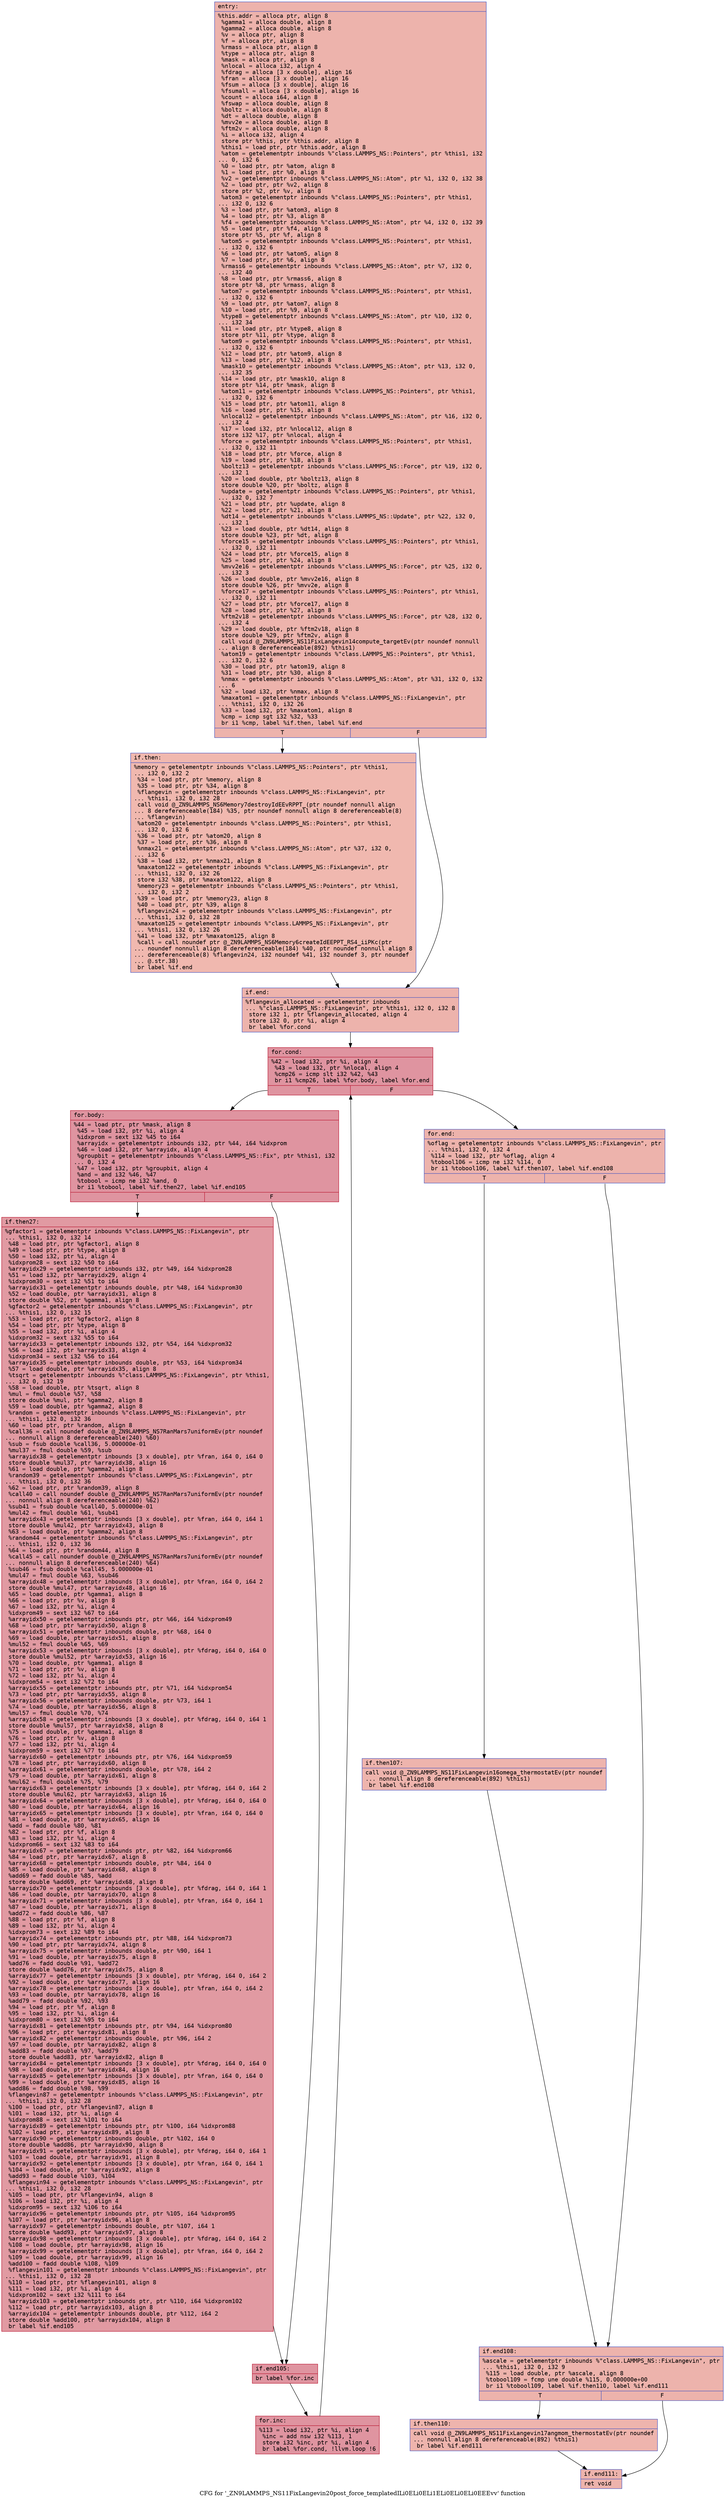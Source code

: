 digraph "CFG for '_ZN9LAMMPS_NS11FixLangevin20post_force_templatedILi0ELi0ELi1ELi0ELi0ELi0EEEvv' function" {
	label="CFG for '_ZN9LAMMPS_NS11FixLangevin20post_force_templatedILi0ELi0ELi1ELi0ELi0ELi0EEEvv' function";

	Node0x55e6b2292ca0 [shape=record,color="#3d50c3ff", style=filled, fillcolor="#d6524470" fontname="Courier",label="{entry:\l|  %this.addr = alloca ptr, align 8\l  %gamma1 = alloca double, align 8\l  %gamma2 = alloca double, align 8\l  %v = alloca ptr, align 8\l  %f = alloca ptr, align 8\l  %rmass = alloca ptr, align 8\l  %type = alloca ptr, align 8\l  %mask = alloca ptr, align 8\l  %nlocal = alloca i32, align 4\l  %fdrag = alloca [3 x double], align 16\l  %fran = alloca [3 x double], align 16\l  %fsum = alloca [3 x double], align 16\l  %fsumall = alloca [3 x double], align 16\l  %count = alloca i64, align 8\l  %fswap = alloca double, align 8\l  %boltz = alloca double, align 8\l  %dt = alloca double, align 8\l  %mvv2e = alloca double, align 8\l  %ftm2v = alloca double, align 8\l  %i = alloca i32, align 4\l  store ptr %this, ptr %this.addr, align 8\l  %this1 = load ptr, ptr %this.addr, align 8\l  %atom = getelementptr inbounds %\"class.LAMMPS_NS::Pointers\", ptr %this1, i32\l... 0, i32 6\l  %0 = load ptr, ptr %atom, align 8\l  %1 = load ptr, ptr %0, align 8\l  %v2 = getelementptr inbounds %\"class.LAMMPS_NS::Atom\", ptr %1, i32 0, i32 38\l  %2 = load ptr, ptr %v2, align 8\l  store ptr %2, ptr %v, align 8\l  %atom3 = getelementptr inbounds %\"class.LAMMPS_NS::Pointers\", ptr %this1,\l... i32 0, i32 6\l  %3 = load ptr, ptr %atom3, align 8\l  %4 = load ptr, ptr %3, align 8\l  %f4 = getelementptr inbounds %\"class.LAMMPS_NS::Atom\", ptr %4, i32 0, i32 39\l  %5 = load ptr, ptr %f4, align 8\l  store ptr %5, ptr %f, align 8\l  %atom5 = getelementptr inbounds %\"class.LAMMPS_NS::Pointers\", ptr %this1,\l... i32 0, i32 6\l  %6 = load ptr, ptr %atom5, align 8\l  %7 = load ptr, ptr %6, align 8\l  %rmass6 = getelementptr inbounds %\"class.LAMMPS_NS::Atom\", ptr %7, i32 0,\l... i32 40\l  %8 = load ptr, ptr %rmass6, align 8\l  store ptr %8, ptr %rmass, align 8\l  %atom7 = getelementptr inbounds %\"class.LAMMPS_NS::Pointers\", ptr %this1,\l... i32 0, i32 6\l  %9 = load ptr, ptr %atom7, align 8\l  %10 = load ptr, ptr %9, align 8\l  %type8 = getelementptr inbounds %\"class.LAMMPS_NS::Atom\", ptr %10, i32 0,\l... i32 34\l  %11 = load ptr, ptr %type8, align 8\l  store ptr %11, ptr %type, align 8\l  %atom9 = getelementptr inbounds %\"class.LAMMPS_NS::Pointers\", ptr %this1,\l... i32 0, i32 6\l  %12 = load ptr, ptr %atom9, align 8\l  %13 = load ptr, ptr %12, align 8\l  %mask10 = getelementptr inbounds %\"class.LAMMPS_NS::Atom\", ptr %13, i32 0,\l... i32 35\l  %14 = load ptr, ptr %mask10, align 8\l  store ptr %14, ptr %mask, align 8\l  %atom11 = getelementptr inbounds %\"class.LAMMPS_NS::Pointers\", ptr %this1,\l... i32 0, i32 6\l  %15 = load ptr, ptr %atom11, align 8\l  %16 = load ptr, ptr %15, align 8\l  %nlocal12 = getelementptr inbounds %\"class.LAMMPS_NS::Atom\", ptr %16, i32 0,\l... i32 4\l  %17 = load i32, ptr %nlocal12, align 8\l  store i32 %17, ptr %nlocal, align 4\l  %force = getelementptr inbounds %\"class.LAMMPS_NS::Pointers\", ptr %this1,\l... i32 0, i32 11\l  %18 = load ptr, ptr %force, align 8\l  %19 = load ptr, ptr %18, align 8\l  %boltz13 = getelementptr inbounds %\"class.LAMMPS_NS::Force\", ptr %19, i32 0,\l... i32 1\l  %20 = load double, ptr %boltz13, align 8\l  store double %20, ptr %boltz, align 8\l  %update = getelementptr inbounds %\"class.LAMMPS_NS::Pointers\", ptr %this1,\l... i32 0, i32 7\l  %21 = load ptr, ptr %update, align 8\l  %22 = load ptr, ptr %21, align 8\l  %dt14 = getelementptr inbounds %\"class.LAMMPS_NS::Update\", ptr %22, i32 0,\l... i32 1\l  %23 = load double, ptr %dt14, align 8\l  store double %23, ptr %dt, align 8\l  %force15 = getelementptr inbounds %\"class.LAMMPS_NS::Pointers\", ptr %this1,\l... i32 0, i32 11\l  %24 = load ptr, ptr %force15, align 8\l  %25 = load ptr, ptr %24, align 8\l  %mvv2e16 = getelementptr inbounds %\"class.LAMMPS_NS::Force\", ptr %25, i32 0,\l... i32 3\l  %26 = load double, ptr %mvv2e16, align 8\l  store double %26, ptr %mvv2e, align 8\l  %force17 = getelementptr inbounds %\"class.LAMMPS_NS::Pointers\", ptr %this1,\l... i32 0, i32 11\l  %27 = load ptr, ptr %force17, align 8\l  %28 = load ptr, ptr %27, align 8\l  %ftm2v18 = getelementptr inbounds %\"class.LAMMPS_NS::Force\", ptr %28, i32 0,\l... i32 4\l  %29 = load double, ptr %ftm2v18, align 8\l  store double %29, ptr %ftm2v, align 8\l  call void @_ZN9LAMMPS_NS11FixLangevin14compute_targetEv(ptr noundef nonnull\l... align 8 dereferenceable(892) %this1)\l  %atom19 = getelementptr inbounds %\"class.LAMMPS_NS::Pointers\", ptr %this1,\l... i32 0, i32 6\l  %30 = load ptr, ptr %atom19, align 8\l  %31 = load ptr, ptr %30, align 8\l  %nmax = getelementptr inbounds %\"class.LAMMPS_NS::Atom\", ptr %31, i32 0, i32\l... 6\l  %32 = load i32, ptr %nmax, align 8\l  %maxatom1 = getelementptr inbounds %\"class.LAMMPS_NS::FixLangevin\", ptr\l... %this1, i32 0, i32 26\l  %33 = load i32, ptr %maxatom1, align 8\l  %cmp = icmp sgt i32 %32, %33\l  br i1 %cmp, label %if.then, label %if.end\l|{<s0>T|<s1>F}}"];
	Node0x55e6b2292ca0:s0 -> Node0x55e6b22a1180[tooltip="entry -> if.then\nProbability 50.00%" ];
	Node0x55e6b2292ca0:s1 -> Node0x55e6b22a11f0[tooltip="entry -> if.end\nProbability 50.00%" ];
	Node0x55e6b22a1180 [shape=record,color="#3d50c3ff", style=filled, fillcolor="#dc5d4a70" fontname="Courier",label="{if.then:\l|  %memory = getelementptr inbounds %\"class.LAMMPS_NS::Pointers\", ptr %this1,\l... i32 0, i32 2\l  %34 = load ptr, ptr %memory, align 8\l  %35 = load ptr, ptr %34, align 8\l  %flangevin = getelementptr inbounds %\"class.LAMMPS_NS::FixLangevin\", ptr\l... %this1, i32 0, i32 28\l  call void @_ZN9LAMMPS_NS6Memory7destroyIdEEvRPPT_(ptr noundef nonnull align\l... 8 dereferenceable(184) %35, ptr noundef nonnull align 8 dereferenceable(8)\l... %flangevin)\l  %atom20 = getelementptr inbounds %\"class.LAMMPS_NS::Pointers\", ptr %this1,\l... i32 0, i32 6\l  %36 = load ptr, ptr %atom20, align 8\l  %37 = load ptr, ptr %36, align 8\l  %nmax21 = getelementptr inbounds %\"class.LAMMPS_NS::Atom\", ptr %37, i32 0,\l... i32 6\l  %38 = load i32, ptr %nmax21, align 8\l  %maxatom122 = getelementptr inbounds %\"class.LAMMPS_NS::FixLangevin\", ptr\l... %this1, i32 0, i32 26\l  store i32 %38, ptr %maxatom122, align 8\l  %memory23 = getelementptr inbounds %\"class.LAMMPS_NS::Pointers\", ptr %this1,\l... i32 0, i32 2\l  %39 = load ptr, ptr %memory23, align 8\l  %40 = load ptr, ptr %39, align 8\l  %flangevin24 = getelementptr inbounds %\"class.LAMMPS_NS::FixLangevin\", ptr\l... %this1, i32 0, i32 28\l  %maxatom125 = getelementptr inbounds %\"class.LAMMPS_NS::FixLangevin\", ptr\l... %this1, i32 0, i32 26\l  %41 = load i32, ptr %maxatom125, align 8\l  %call = call noundef ptr @_ZN9LAMMPS_NS6Memory6createIdEEPPT_RS4_iiPKc(ptr\l... noundef nonnull align 8 dereferenceable(184) %40, ptr noundef nonnull align 8\l... dereferenceable(8) %flangevin24, i32 noundef %41, i32 noundef 3, ptr noundef\l... @.str.38)\l  br label %if.end\l}"];
	Node0x55e6b22a1180 -> Node0x55e6b22a11f0[tooltip="if.then -> if.end\nProbability 100.00%" ];
	Node0x55e6b22a11f0 [shape=record,color="#3d50c3ff", style=filled, fillcolor="#d6524470" fontname="Courier",label="{if.end:\l|  %flangevin_allocated = getelementptr inbounds\l... %\"class.LAMMPS_NS::FixLangevin\", ptr %this1, i32 0, i32 8\l  store i32 1, ptr %flangevin_allocated, align 4\l  store i32 0, ptr %i, align 4\l  br label %for.cond\l}"];
	Node0x55e6b22a11f0 -> Node0x55e6b22a27f0[tooltip="if.end -> for.cond\nProbability 100.00%" ];
	Node0x55e6b22a27f0 [shape=record,color="#b70d28ff", style=filled, fillcolor="#b70d2870" fontname="Courier",label="{for.cond:\l|  %42 = load i32, ptr %i, align 4\l  %43 = load i32, ptr %nlocal, align 4\l  %cmp26 = icmp slt i32 %42, %43\l  br i1 %cmp26, label %for.body, label %for.end\l|{<s0>T|<s1>F}}"];
	Node0x55e6b22a27f0:s0 -> Node0x55e6b22a2a40[tooltip="for.cond -> for.body\nProbability 96.88%" ];
	Node0x55e6b22a27f0:s1 -> Node0x55e6b22a2a90[tooltip="for.cond -> for.end\nProbability 3.12%" ];
	Node0x55e6b22a2a40 [shape=record,color="#b70d28ff", style=filled, fillcolor="#b70d2870" fontname="Courier",label="{for.body:\l|  %44 = load ptr, ptr %mask, align 8\l  %45 = load i32, ptr %i, align 4\l  %idxprom = sext i32 %45 to i64\l  %arrayidx = getelementptr inbounds i32, ptr %44, i64 %idxprom\l  %46 = load i32, ptr %arrayidx, align 4\l  %groupbit = getelementptr inbounds %\"class.LAMMPS_NS::Fix\", ptr %this1, i32\l... 0, i32 4\l  %47 = load i32, ptr %groupbit, align 4\l  %and = and i32 %46, %47\l  %tobool = icmp ne i32 %and, 0\l  br i1 %tobool, label %if.then27, label %if.end105\l|{<s0>T|<s1>F}}"];
	Node0x55e6b22a2a40:s0 -> Node0x55e6b22a3940[tooltip="for.body -> if.then27\nProbability 62.50%" ];
	Node0x55e6b22a2a40:s1 -> Node0x55e6b22a39c0[tooltip="for.body -> if.end105\nProbability 37.50%" ];
	Node0x55e6b22a3940 [shape=record,color="#b70d28ff", style=filled, fillcolor="#bb1b2c70" fontname="Courier",label="{if.then27:\l|  %gfactor1 = getelementptr inbounds %\"class.LAMMPS_NS::FixLangevin\", ptr\l... %this1, i32 0, i32 14\l  %48 = load ptr, ptr %gfactor1, align 8\l  %49 = load ptr, ptr %type, align 8\l  %50 = load i32, ptr %i, align 4\l  %idxprom28 = sext i32 %50 to i64\l  %arrayidx29 = getelementptr inbounds i32, ptr %49, i64 %idxprom28\l  %51 = load i32, ptr %arrayidx29, align 4\l  %idxprom30 = sext i32 %51 to i64\l  %arrayidx31 = getelementptr inbounds double, ptr %48, i64 %idxprom30\l  %52 = load double, ptr %arrayidx31, align 8\l  store double %52, ptr %gamma1, align 8\l  %gfactor2 = getelementptr inbounds %\"class.LAMMPS_NS::FixLangevin\", ptr\l... %this1, i32 0, i32 15\l  %53 = load ptr, ptr %gfactor2, align 8\l  %54 = load ptr, ptr %type, align 8\l  %55 = load i32, ptr %i, align 4\l  %idxprom32 = sext i32 %55 to i64\l  %arrayidx33 = getelementptr inbounds i32, ptr %54, i64 %idxprom32\l  %56 = load i32, ptr %arrayidx33, align 4\l  %idxprom34 = sext i32 %56 to i64\l  %arrayidx35 = getelementptr inbounds double, ptr %53, i64 %idxprom34\l  %57 = load double, ptr %arrayidx35, align 8\l  %tsqrt = getelementptr inbounds %\"class.LAMMPS_NS::FixLangevin\", ptr %this1,\l... i32 0, i32 19\l  %58 = load double, ptr %tsqrt, align 8\l  %mul = fmul double %57, %58\l  store double %mul, ptr %gamma2, align 8\l  %59 = load double, ptr %gamma2, align 8\l  %random = getelementptr inbounds %\"class.LAMMPS_NS::FixLangevin\", ptr\l... %this1, i32 0, i32 36\l  %60 = load ptr, ptr %random, align 8\l  %call36 = call noundef double @_ZN9LAMMPS_NS7RanMars7uniformEv(ptr noundef\l... nonnull align 8 dereferenceable(240) %60)\l  %sub = fsub double %call36, 5.000000e-01\l  %mul37 = fmul double %59, %sub\l  %arrayidx38 = getelementptr inbounds [3 x double], ptr %fran, i64 0, i64 0\l  store double %mul37, ptr %arrayidx38, align 16\l  %61 = load double, ptr %gamma2, align 8\l  %random39 = getelementptr inbounds %\"class.LAMMPS_NS::FixLangevin\", ptr\l... %this1, i32 0, i32 36\l  %62 = load ptr, ptr %random39, align 8\l  %call40 = call noundef double @_ZN9LAMMPS_NS7RanMars7uniformEv(ptr noundef\l... nonnull align 8 dereferenceable(240) %62)\l  %sub41 = fsub double %call40, 5.000000e-01\l  %mul42 = fmul double %61, %sub41\l  %arrayidx43 = getelementptr inbounds [3 x double], ptr %fran, i64 0, i64 1\l  store double %mul42, ptr %arrayidx43, align 8\l  %63 = load double, ptr %gamma2, align 8\l  %random44 = getelementptr inbounds %\"class.LAMMPS_NS::FixLangevin\", ptr\l... %this1, i32 0, i32 36\l  %64 = load ptr, ptr %random44, align 8\l  %call45 = call noundef double @_ZN9LAMMPS_NS7RanMars7uniformEv(ptr noundef\l... nonnull align 8 dereferenceable(240) %64)\l  %sub46 = fsub double %call45, 5.000000e-01\l  %mul47 = fmul double %63, %sub46\l  %arrayidx48 = getelementptr inbounds [3 x double], ptr %fran, i64 0, i64 2\l  store double %mul47, ptr %arrayidx48, align 16\l  %65 = load double, ptr %gamma1, align 8\l  %66 = load ptr, ptr %v, align 8\l  %67 = load i32, ptr %i, align 4\l  %idxprom49 = sext i32 %67 to i64\l  %arrayidx50 = getelementptr inbounds ptr, ptr %66, i64 %idxprom49\l  %68 = load ptr, ptr %arrayidx50, align 8\l  %arrayidx51 = getelementptr inbounds double, ptr %68, i64 0\l  %69 = load double, ptr %arrayidx51, align 8\l  %mul52 = fmul double %65, %69\l  %arrayidx53 = getelementptr inbounds [3 x double], ptr %fdrag, i64 0, i64 0\l  store double %mul52, ptr %arrayidx53, align 16\l  %70 = load double, ptr %gamma1, align 8\l  %71 = load ptr, ptr %v, align 8\l  %72 = load i32, ptr %i, align 4\l  %idxprom54 = sext i32 %72 to i64\l  %arrayidx55 = getelementptr inbounds ptr, ptr %71, i64 %idxprom54\l  %73 = load ptr, ptr %arrayidx55, align 8\l  %arrayidx56 = getelementptr inbounds double, ptr %73, i64 1\l  %74 = load double, ptr %arrayidx56, align 8\l  %mul57 = fmul double %70, %74\l  %arrayidx58 = getelementptr inbounds [3 x double], ptr %fdrag, i64 0, i64 1\l  store double %mul57, ptr %arrayidx58, align 8\l  %75 = load double, ptr %gamma1, align 8\l  %76 = load ptr, ptr %v, align 8\l  %77 = load i32, ptr %i, align 4\l  %idxprom59 = sext i32 %77 to i64\l  %arrayidx60 = getelementptr inbounds ptr, ptr %76, i64 %idxprom59\l  %78 = load ptr, ptr %arrayidx60, align 8\l  %arrayidx61 = getelementptr inbounds double, ptr %78, i64 2\l  %79 = load double, ptr %arrayidx61, align 8\l  %mul62 = fmul double %75, %79\l  %arrayidx63 = getelementptr inbounds [3 x double], ptr %fdrag, i64 0, i64 2\l  store double %mul62, ptr %arrayidx63, align 16\l  %arrayidx64 = getelementptr inbounds [3 x double], ptr %fdrag, i64 0, i64 0\l  %80 = load double, ptr %arrayidx64, align 16\l  %arrayidx65 = getelementptr inbounds [3 x double], ptr %fran, i64 0, i64 0\l  %81 = load double, ptr %arrayidx65, align 16\l  %add = fadd double %80, %81\l  %82 = load ptr, ptr %f, align 8\l  %83 = load i32, ptr %i, align 4\l  %idxprom66 = sext i32 %83 to i64\l  %arrayidx67 = getelementptr inbounds ptr, ptr %82, i64 %idxprom66\l  %84 = load ptr, ptr %arrayidx67, align 8\l  %arrayidx68 = getelementptr inbounds double, ptr %84, i64 0\l  %85 = load double, ptr %arrayidx68, align 8\l  %add69 = fadd double %85, %add\l  store double %add69, ptr %arrayidx68, align 8\l  %arrayidx70 = getelementptr inbounds [3 x double], ptr %fdrag, i64 0, i64 1\l  %86 = load double, ptr %arrayidx70, align 8\l  %arrayidx71 = getelementptr inbounds [3 x double], ptr %fran, i64 0, i64 1\l  %87 = load double, ptr %arrayidx71, align 8\l  %add72 = fadd double %86, %87\l  %88 = load ptr, ptr %f, align 8\l  %89 = load i32, ptr %i, align 4\l  %idxprom73 = sext i32 %89 to i64\l  %arrayidx74 = getelementptr inbounds ptr, ptr %88, i64 %idxprom73\l  %90 = load ptr, ptr %arrayidx74, align 8\l  %arrayidx75 = getelementptr inbounds double, ptr %90, i64 1\l  %91 = load double, ptr %arrayidx75, align 8\l  %add76 = fadd double %91, %add72\l  store double %add76, ptr %arrayidx75, align 8\l  %arrayidx77 = getelementptr inbounds [3 x double], ptr %fdrag, i64 0, i64 2\l  %92 = load double, ptr %arrayidx77, align 16\l  %arrayidx78 = getelementptr inbounds [3 x double], ptr %fran, i64 0, i64 2\l  %93 = load double, ptr %arrayidx78, align 16\l  %add79 = fadd double %92, %93\l  %94 = load ptr, ptr %f, align 8\l  %95 = load i32, ptr %i, align 4\l  %idxprom80 = sext i32 %95 to i64\l  %arrayidx81 = getelementptr inbounds ptr, ptr %94, i64 %idxprom80\l  %96 = load ptr, ptr %arrayidx81, align 8\l  %arrayidx82 = getelementptr inbounds double, ptr %96, i64 2\l  %97 = load double, ptr %arrayidx82, align 8\l  %add83 = fadd double %97, %add79\l  store double %add83, ptr %arrayidx82, align 8\l  %arrayidx84 = getelementptr inbounds [3 x double], ptr %fdrag, i64 0, i64 0\l  %98 = load double, ptr %arrayidx84, align 16\l  %arrayidx85 = getelementptr inbounds [3 x double], ptr %fran, i64 0, i64 0\l  %99 = load double, ptr %arrayidx85, align 16\l  %add86 = fadd double %98, %99\l  %flangevin87 = getelementptr inbounds %\"class.LAMMPS_NS::FixLangevin\", ptr\l... %this1, i32 0, i32 28\l  %100 = load ptr, ptr %flangevin87, align 8\l  %101 = load i32, ptr %i, align 4\l  %idxprom88 = sext i32 %101 to i64\l  %arrayidx89 = getelementptr inbounds ptr, ptr %100, i64 %idxprom88\l  %102 = load ptr, ptr %arrayidx89, align 8\l  %arrayidx90 = getelementptr inbounds double, ptr %102, i64 0\l  store double %add86, ptr %arrayidx90, align 8\l  %arrayidx91 = getelementptr inbounds [3 x double], ptr %fdrag, i64 0, i64 1\l  %103 = load double, ptr %arrayidx91, align 8\l  %arrayidx92 = getelementptr inbounds [3 x double], ptr %fran, i64 0, i64 1\l  %104 = load double, ptr %arrayidx92, align 8\l  %add93 = fadd double %103, %104\l  %flangevin94 = getelementptr inbounds %\"class.LAMMPS_NS::FixLangevin\", ptr\l... %this1, i32 0, i32 28\l  %105 = load ptr, ptr %flangevin94, align 8\l  %106 = load i32, ptr %i, align 4\l  %idxprom95 = sext i32 %106 to i64\l  %arrayidx96 = getelementptr inbounds ptr, ptr %105, i64 %idxprom95\l  %107 = load ptr, ptr %arrayidx96, align 8\l  %arrayidx97 = getelementptr inbounds double, ptr %107, i64 1\l  store double %add93, ptr %arrayidx97, align 8\l  %arrayidx98 = getelementptr inbounds [3 x double], ptr %fdrag, i64 0, i64 2\l  %108 = load double, ptr %arrayidx98, align 16\l  %arrayidx99 = getelementptr inbounds [3 x double], ptr %fran, i64 0, i64 2\l  %109 = load double, ptr %arrayidx99, align 16\l  %add100 = fadd double %108, %109\l  %flangevin101 = getelementptr inbounds %\"class.LAMMPS_NS::FixLangevin\", ptr\l... %this1, i32 0, i32 28\l  %110 = load ptr, ptr %flangevin101, align 8\l  %111 = load i32, ptr %i, align 4\l  %idxprom102 = sext i32 %111 to i64\l  %arrayidx103 = getelementptr inbounds ptr, ptr %110, i64 %idxprom102\l  %112 = load ptr, ptr %arrayidx103, align 8\l  %arrayidx104 = getelementptr inbounds double, ptr %112, i64 2\l  store double %add100, ptr %arrayidx104, align 8\l  br label %if.end105\l}"];
	Node0x55e6b22a3940 -> Node0x55e6b22a39c0[tooltip="if.then27 -> if.end105\nProbability 100.00%" ];
	Node0x55e6b22a39c0 [shape=record,color="#b70d28ff", style=filled, fillcolor="#b70d2870" fontname="Courier",label="{if.end105:\l|  br label %for.inc\l}"];
	Node0x55e6b22a39c0 -> Node0x55e6b22ab630[tooltip="if.end105 -> for.inc\nProbability 100.00%" ];
	Node0x55e6b22ab630 [shape=record,color="#b70d28ff", style=filled, fillcolor="#b70d2870" fontname="Courier",label="{for.inc:\l|  %113 = load i32, ptr %i, align 4\l  %inc = add nsw i32 %113, 1\l  store i32 %inc, ptr %i, align 4\l  br label %for.cond, !llvm.loop !6\l}"];
	Node0x55e6b22ab630 -> Node0x55e6b22a27f0[tooltip="for.inc -> for.cond\nProbability 100.00%" ];
	Node0x55e6b22a2a90 [shape=record,color="#3d50c3ff", style=filled, fillcolor="#d6524470" fontname="Courier",label="{for.end:\l|  %oflag = getelementptr inbounds %\"class.LAMMPS_NS::FixLangevin\", ptr\l... %this1, i32 0, i32 4\l  %114 = load i32, ptr %oflag, align 4\l  %tobool106 = icmp ne i32 %114, 0\l  br i1 %tobool106, label %if.then107, label %if.end108\l|{<s0>T|<s1>F}}"];
	Node0x55e6b22a2a90:s0 -> Node0x55e6b1f787e0[tooltip="for.end -> if.then107\nProbability 62.50%" ];
	Node0x55e6b22a2a90:s1 -> Node0x55e6b1f78860[tooltip="for.end -> if.end108\nProbability 37.50%" ];
	Node0x55e6b1f787e0 [shape=record,color="#3d50c3ff", style=filled, fillcolor="#d8564670" fontname="Courier",label="{if.then107:\l|  call void @_ZN9LAMMPS_NS11FixLangevin16omega_thermostatEv(ptr noundef\l... nonnull align 8 dereferenceable(892) %this1)\l  br label %if.end108\l}"];
	Node0x55e6b1f787e0 -> Node0x55e6b1f78860[tooltip="if.then107 -> if.end108\nProbability 100.00%" ];
	Node0x55e6b1f78860 [shape=record,color="#3d50c3ff", style=filled, fillcolor="#d6524470" fontname="Courier",label="{if.end108:\l|  %ascale = getelementptr inbounds %\"class.LAMMPS_NS::FixLangevin\", ptr\l... %this1, i32 0, i32 9\l  %115 = load double, ptr %ascale, align 8\l  %tobool109 = fcmp une double %115, 0.000000e+00\l  br i1 %tobool109, label %if.then110, label %if.end111\l|{<s0>T|<s1>F}}"];
	Node0x55e6b1f78860:s0 -> Node0x55e6b1f78d90[tooltip="if.end108 -> if.then110\nProbability 62.50%" ];
	Node0x55e6b1f78860:s1 -> Node0x55e6b1f78e10[tooltip="if.end108 -> if.end111\nProbability 37.50%" ];
	Node0x55e6b1f78d90 [shape=record,color="#3d50c3ff", style=filled, fillcolor="#d8564670" fontname="Courier",label="{if.then110:\l|  call void @_ZN9LAMMPS_NS11FixLangevin17angmom_thermostatEv(ptr noundef\l... nonnull align 8 dereferenceable(892) %this1)\l  br label %if.end111\l}"];
	Node0x55e6b1f78d90 -> Node0x55e6b1f78e10[tooltip="if.then110 -> if.end111\nProbability 100.00%" ];
	Node0x55e6b1f78e10 [shape=record,color="#3d50c3ff", style=filled, fillcolor="#d6524470" fontname="Courier",label="{if.end111:\l|  ret void\l}"];
}
